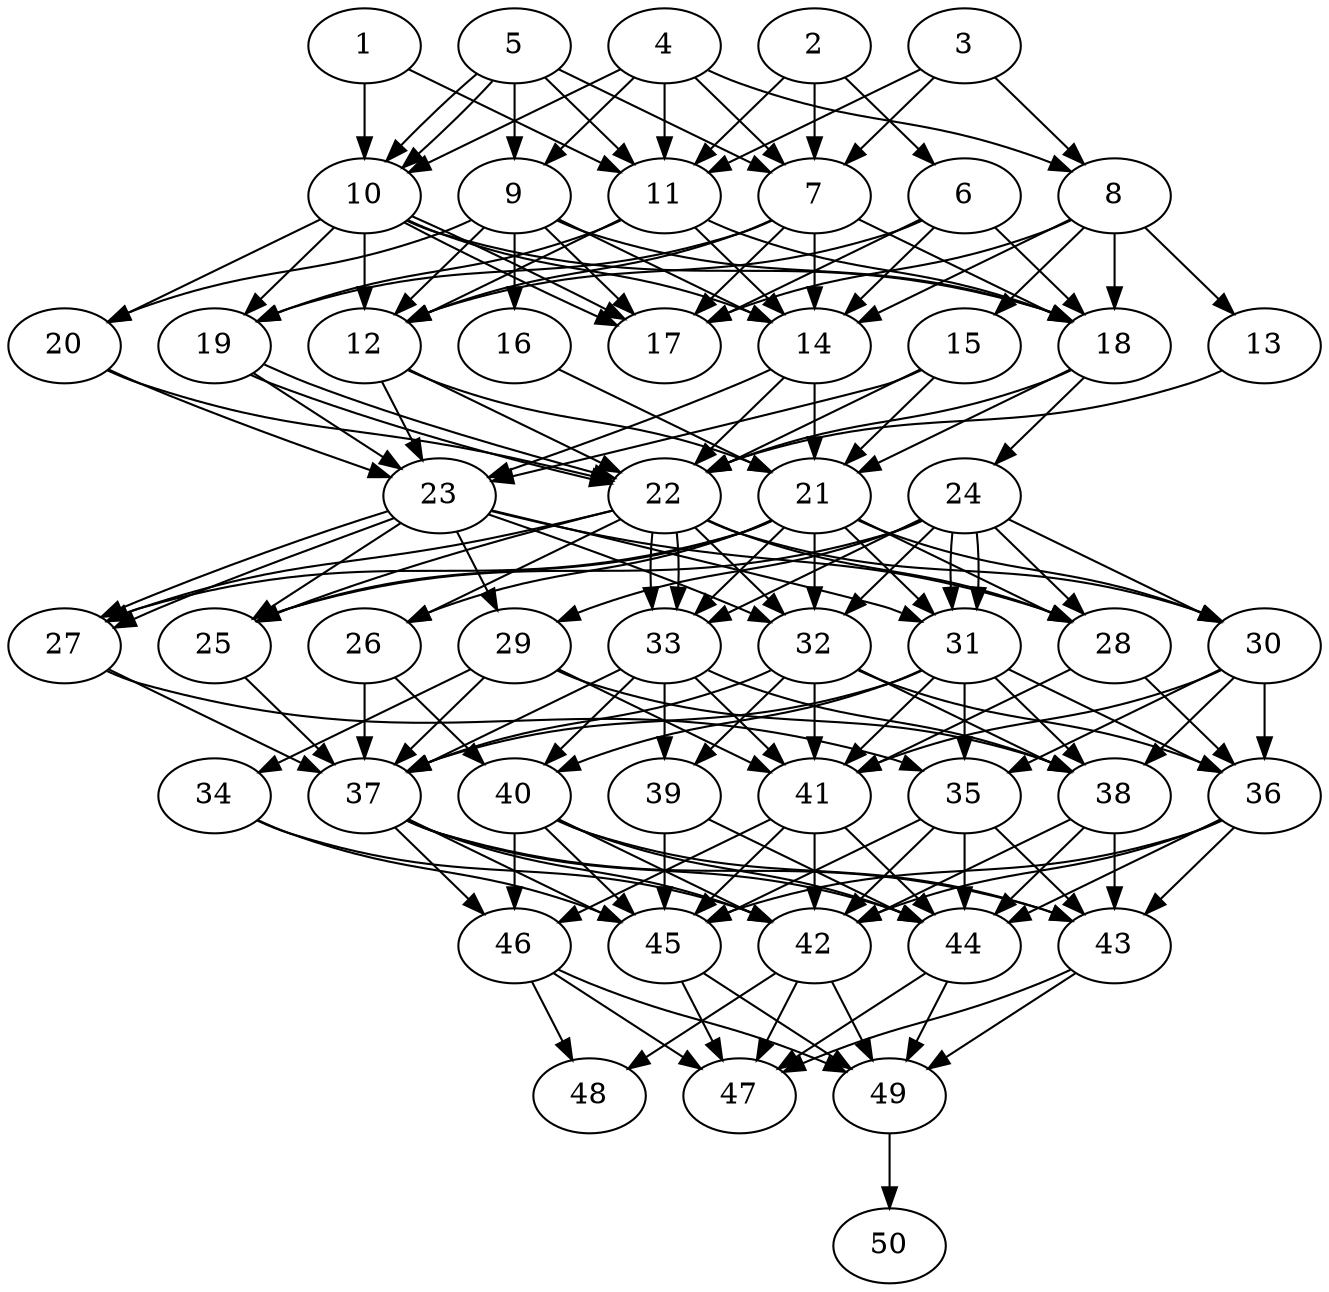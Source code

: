 // DAG automatically generated by daggen at Thu Oct  3 14:07:57 2019
// ./daggen --dot -n 50 --ccr 0.5 --fat 0.5 --regular 0.5 --density 0.9 --mindata 5242880 --maxdata 52428800 
digraph G {
  1 [size="82307072", alpha="0.07", expect_size="41153536"] 
  1 -> 10 [size ="41153536"]
  1 -> 11 [size ="41153536"]
  2 [size="52668416", alpha="0.17", expect_size="26334208"] 
  2 -> 6 [size ="26334208"]
  2 -> 7 [size ="26334208"]
  2 -> 11 [size ="26334208"]
  3 [size="43167744", alpha="0.12", expect_size="21583872"] 
  3 -> 7 [size ="21583872"]
  3 -> 8 [size ="21583872"]
  3 -> 11 [size ="21583872"]
  4 [size="47374336", alpha="0.13", expect_size="23687168"] 
  4 -> 7 [size ="23687168"]
  4 -> 8 [size ="23687168"]
  4 -> 9 [size ="23687168"]
  4 -> 10 [size ="23687168"]
  4 -> 11 [size ="23687168"]
  5 [size="77105152", alpha="0.16", expect_size="38552576"] 
  5 -> 7 [size ="38552576"]
  5 -> 9 [size ="38552576"]
  5 -> 10 [size ="38552576"]
  5 -> 10 [size ="38552576"]
  5 -> 11 [size ="38552576"]
  6 [size="12492800", alpha="0.20", expect_size="6246400"] 
  6 -> 12 [size ="6246400"]
  6 -> 14 [size ="6246400"]
  6 -> 17 [size ="6246400"]
  6 -> 18 [size ="6246400"]
  7 [size="30582784", alpha="0.13", expect_size="15291392"] 
  7 -> 12 [size ="15291392"]
  7 -> 14 [size ="15291392"]
  7 -> 17 [size ="15291392"]
  7 -> 18 [size ="15291392"]
  7 -> 19 [size ="15291392"]
  8 [size="88489984", alpha="0.01", expect_size="44244992"] 
  8 -> 13 [size ="44244992"]
  8 -> 14 [size ="44244992"]
  8 -> 15 [size ="44244992"]
  8 -> 17 [size ="44244992"]
  8 -> 18 [size ="44244992"]
  9 [size="76288000", alpha="0.20", expect_size="38144000"] 
  9 -> 12 [size ="38144000"]
  9 -> 14 [size ="38144000"]
  9 -> 16 [size ="38144000"]
  9 -> 17 [size ="38144000"]
  9 -> 18 [size ="38144000"]
  9 -> 20 [size ="38144000"]
  10 [size="48240640", alpha="0.01", expect_size="24120320"] 
  10 -> 12 [size ="24120320"]
  10 -> 14 [size ="24120320"]
  10 -> 17 [size ="24120320"]
  10 -> 17 [size ="24120320"]
  10 -> 18 [size ="24120320"]
  10 -> 19 [size ="24120320"]
  10 -> 20 [size ="24120320"]
  11 [size="86331392", alpha="0.11", expect_size="43165696"] 
  11 -> 12 [size ="43165696"]
  11 -> 14 [size ="43165696"]
  11 -> 18 [size ="43165696"]
  11 -> 19 [size ="43165696"]
  12 [size="24141824", alpha="0.00", expect_size="12070912"] 
  12 -> 21 [size ="12070912"]
  12 -> 22 [size ="12070912"]
  12 -> 23 [size ="12070912"]
  13 [size="11405312", alpha="0.12", expect_size="5702656"] 
  13 -> 22 [size ="5702656"]
  14 [size="66967552", alpha="0.06", expect_size="33483776"] 
  14 -> 21 [size ="33483776"]
  14 -> 22 [size ="33483776"]
  14 -> 23 [size ="33483776"]
  15 [size="35104768", alpha="0.02", expect_size="17552384"] 
  15 -> 21 [size ="17552384"]
  15 -> 22 [size ="17552384"]
  15 -> 23 [size ="17552384"]
  16 [size="17960960", alpha="0.09", expect_size="8980480"] 
  16 -> 21 [size ="8980480"]
  17 [size="16179200", alpha="0.05", expect_size="8089600"] 
  18 [size="77643776", alpha="0.06", expect_size="38821888"] 
  18 -> 21 [size ="38821888"]
  18 -> 22 [size ="38821888"]
  18 -> 24 [size ="38821888"]
  19 [size="84238336", alpha="0.10", expect_size="42119168"] 
  19 -> 22 [size ="42119168"]
  19 -> 22 [size ="42119168"]
  19 -> 23 [size ="42119168"]
  20 [size="82567168", alpha="0.01", expect_size="41283584"] 
  20 -> 22 [size ="41283584"]
  20 -> 23 [size ="41283584"]
  21 [size="85026816", alpha="0.06", expect_size="42513408"] 
  21 -> 25 [size ="42513408"]
  21 -> 26 [size ="42513408"]
  21 -> 27 [size ="42513408"]
  21 -> 28 [size ="42513408"]
  21 -> 30 [size ="42513408"]
  21 -> 31 [size ="42513408"]
  21 -> 32 [size ="42513408"]
  21 -> 33 [size ="42513408"]
  22 [size="40667136", alpha="0.01", expect_size="20333568"] 
  22 -> 25 [size ="20333568"]
  22 -> 26 [size ="20333568"]
  22 -> 27 [size ="20333568"]
  22 -> 28 [size ="20333568"]
  22 -> 30 [size ="20333568"]
  22 -> 32 [size ="20333568"]
  22 -> 33 [size ="20333568"]
  22 -> 33 [size ="20333568"]
  23 [size="42416128", alpha="0.02", expect_size="21208064"] 
  23 -> 25 [size ="21208064"]
  23 -> 27 [size ="21208064"]
  23 -> 27 [size ="21208064"]
  23 -> 28 [size ="21208064"]
  23 -> 29 [size ="21208064"]
  23 -> 31 [size ="21208064"]
  23 -> 32 [size ="21208064"]
  24 [size="99469312", alpha="0.11", expect_size="49734656"] 
  24 -> 25 [size ="49734656"]
  24 -> 28 [size ="49734656"]
  24 -> 29 [size ="49734656"]
  24 -> 30 [size ="49734656"]
  24 -> 31 [size ="49734656"]
  24 -> 31 [size ="49734656"]
  24 -> 32 [size ="49734656"]
  24 -> 33 [size ="49734656"]
  25 [size="34686976", alpha="0.14", expect_size="17343488"] 
  25 -> 37 [size ="17343488"]
  26 [size="45015040", alpha="0.18", expect_size="22507520"] 
  26 -> 37 [size ="22507520"]
  26 -> 40 [size ="22507520"]
  27 [size="89327616", alpha="0.06", expect_size="44663808"] 
  27 -> 35 [size ="44663808"]
  27 -> 37 [size ="44663808"]
  28 [size="17930240", alpha="0.11", expect_size="8965120"] 
  28 -> 36 [size ="8965120"]
  28 -> 41 [size ="8965120"]
  29 [size="45592576", alpha="0.09", expect_size="22796288"] 
  29 -> 34 [size ="22796288"]
  29 -> 37 [size ="22796288"]
  29 -> 38 [size ="22796288"]
  29 -> 41 [size ="22796288"]
  30 [size="94359552", alpha="0.16", expect_size="47179776"] 
  30 -> 35 [size ="47179776"]
  30 -> 36 [size ="47179776"]
  30 -> 38 [size ="47179776"]
  30 -> 41 [size ="47179776"]
  31 [size="97245184", alpha="0.18", expect_size="48622592"] 
  31 -> 35 [size ="48622592"]
  31 -> 36 [size ="48622592"]
  31 -> 37 [size ="48622592"]
  31 -> 38 [size ="48622592"]
  31 -> 40 [size ="48622592"]
  31 -> 41 [size ="48622592"]
  32 [size="31700992", alpha="0.04", expect_size="15850496"] 
  32 -> 36 [size ="15850496"]
  32 -> 37 [size ="15850496"]
  32 -> 38 [size ="15850496"]
  32 -> 39 [size ="15850496"]
  32 -> 41 [size ="15850496"]
  33 [size="34283520", alpha="0.09", expect_size="17141760"] 
  33 -> 37 [size ="17141760"]
  33 -> 38 [size ="17141760"]
  33 -> 39 [size ="17141760"]
  33 -> 40 [size ="17141760"]
  33 -> 41 [size ="17141760"]
  34 [size="43302912", alpha="0.07", expect_size="21651456"] 
  34 -> 42 [size ="21651456"]
  34 -> 45 [size ="21651456"]
  35 [size="95645696", alpha="0.10", expect_size="47822848"] 
  35 -> 42 [size ="47822848"]
  35 -> 43 [size ="47822848"]
  35 -> 44 [size ="47822848"]
  35 -> 45 [size ="47822848"]
  36 [size="69193728", alpha="0.14", expect_size="34596864"] 
  36 -> 42 [size ="34596864"]
  36 -> 43 [size ="34596864"]
  36 -> 44 [size ="34596864"]
  36 -> 45 [size ="34596864"]
  37 [size="60323840", alpha="0.20", expect_size="30161920"] 
  37 -> 42 [size ="30161920"]
  37 -> 43 [size ="30161920"]
  37 -> 44 [size ="30161920"]
  37 -> 45 [size ="30161920"]
  37 -> 46 [size ="30161920"]
  38 [size="89133056", alpha="0.19", expect_size="44566528"] 
  38 -> 42 [size ="44566528"]
  38 -> 43 [size ="44566528"]
  38 -> 44 [size ="44566528"]
  39 [size="44881920", alpha="0.15", expect_size="22440960"] 
  39 -> 44 [size ="22440960"]
  39 -> 45 [size ="22440960"]
  40 [size="87748608", alpha="0.06", expect_size="43874304"] 
  40 -> 42 [size ="43874304"]
  40 -> 43 [size ="43874304"]
  40 -> 44 [size ="43874304"]
  40 -> 45 [size ="43874304"]
  40 -> 46 [size ="43874304"]
  41 [size="66742272", alpha="0.12", expect_size="33371136"] 
  41 -> 42 [size ="33371136"]
  41 -> 44 [size ="33371136"]
  41 -> 45 [size ="33371136"]
  41 -> 46 [size ="33371136"]
  42 [size="57710592", alpha="0.05", expect_size="28855296"] 
  42 -> 47 [size ="28855296"]
  42 -> 48 [size ="28855296"]
  42 -> 49 [size ="28855296"]
  43 [size="74311680", alpha="0.05", expect_size="37155840"] 
  43 -> 47 [size ="37155840"]
  43 -> 49 [size ="37155840"]
  44 [size="23093248", alpha="0.03", expect_size="11546624"] 
  44 -> 47 [size ="11546624"]
  44 -> 49 [size ="11546624"]
  45 [size="54906880", alpha="0.07", expect_size="27453440"] 
  45 -> 47 [size ="27453440"]
  45 -> 49 [size ="27453440"]
  46 [size="100005888", alpha="0.18", expect_size="50002944"] 
  46 -> 47 [size ="50002944"]
  46 -> 48 [size ="50002944"]
  46 -> 49 [size ="50002944"]
  47 [size="71491584", alpha="0.06", expect_size="35745792"] 
  48 [size="69431296", alpha="0.15", expect_size="34715648"] 
  49 [size="66613248", alpha="0.12", expect_size="33306624"] 
  49 -> 50 [size ="33306624"]
  50 [size="42416128", alpha="0.06", expect_size="21208064"] 
}
